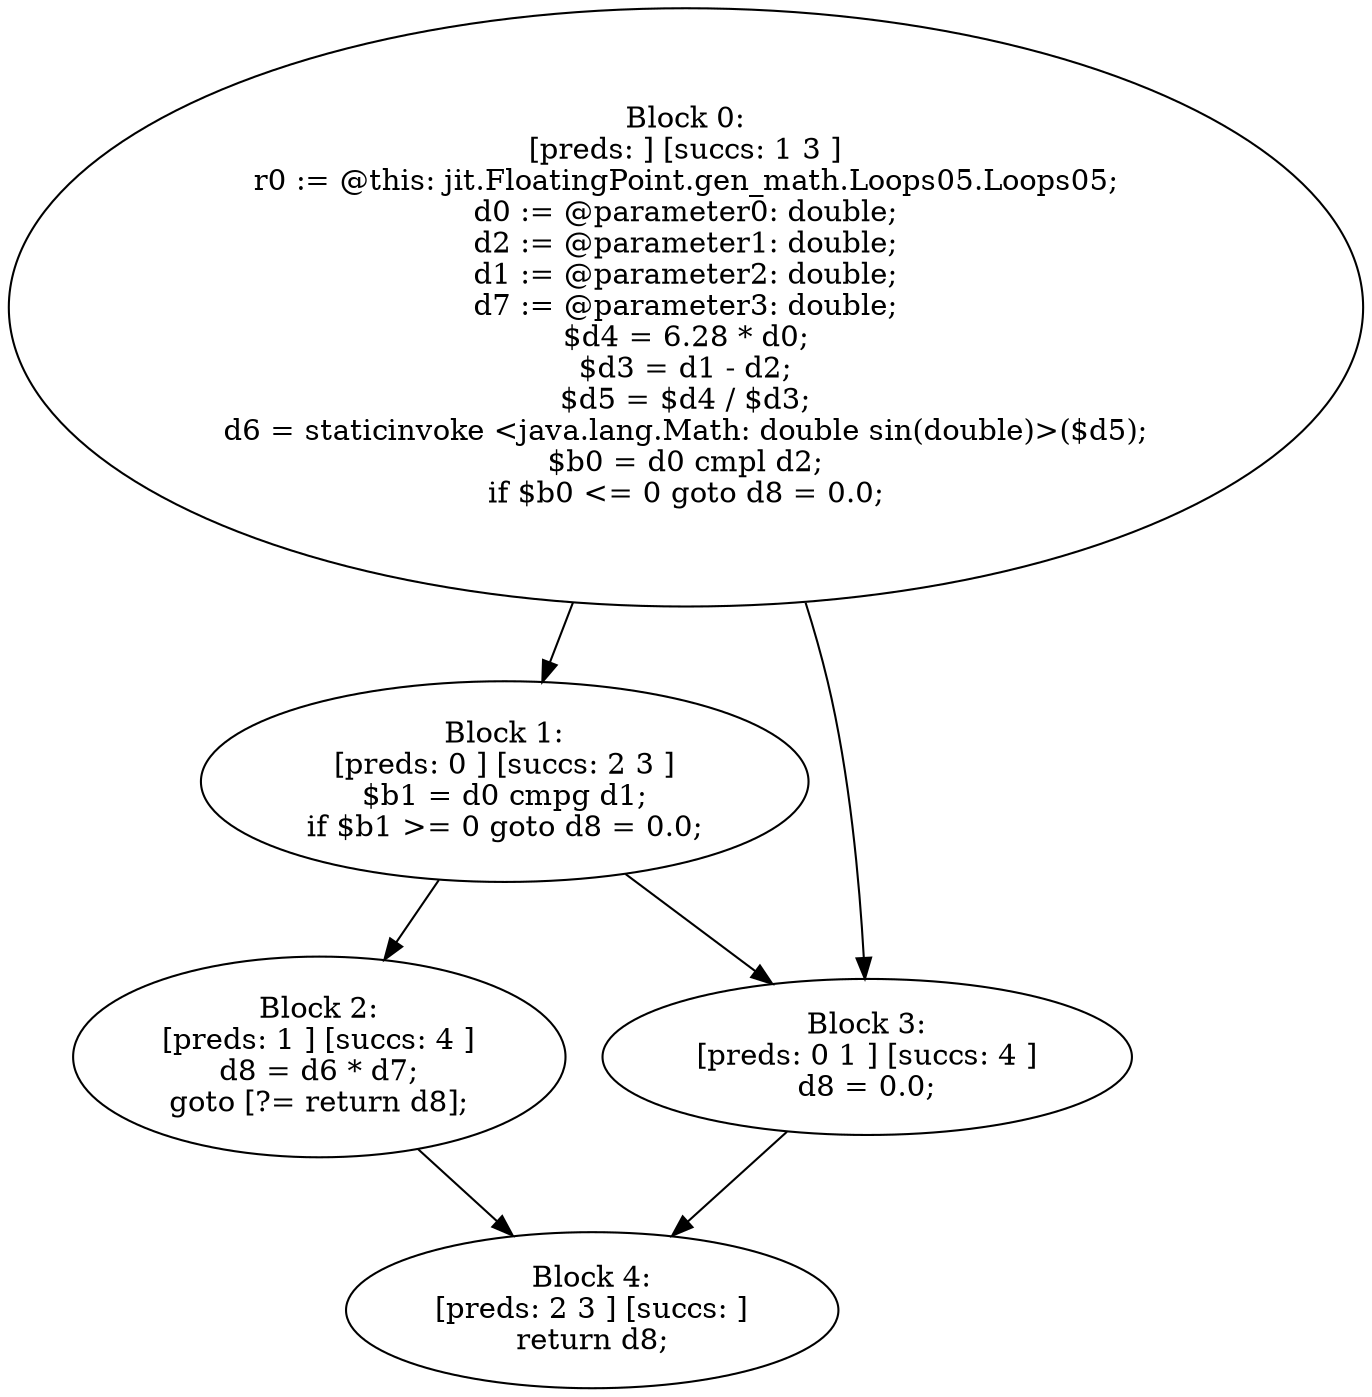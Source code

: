digraph "unitGraph" {
    "Block 0:
[preds: ] [succs: 1 3 ]
r0 := @this: jit.FloatingPoint.gen_math.Loops05.Loops05;
d0 := @parameter0: double;
d2 := @parameter1: double;
d1 := @parameter2: double;
d7 := @parameter3: double;
$d4 = 6.28 * d0;
$d3 = d1 - d2;
$d5 = $d4 / $d3;
d6 = staticinvoke <java.lang.Math: double sin(double)>($d5);
$b0 = d0 cmpl d2;
if $b0 <= 0 goto d8 = 0.0;
"
    "Block 1:
[preds: 0 ] [succs: 2 3 ]
$b1 = d0 cmpg d1;
if $b1 >= 0 goto d8 = 0.0;
"
    "Block 2:
[preds: 1 ] [succs: 4 ]
d8 = d6 * d7;
goto [?= return d8];
"
    "Block 3:
[preds: 0 1 ] [succs: 4 ]
d8 = 0.0;
"
    "Block 4:
[preds: 2 3 ] [succs: ]
return d8;
"
    "Block 0:
[preds: ] [succs: 1 3 ]
r0 := @this: jit.FloatingPoint.gen_math.Loops05.Loops05;
d0 := @parameter0: double;
d2 := @parameter1: double;
d1 := @parameter2: double;
d7 := @parameter3: double;
$d4 = 6.28 * d0;
$d3 = d1 - d2;
$d5 = $d4 / $d3;
d6 = staticinvoke <java.lang.Math: double sin(double)>($d5);
$b0 = d0 cmpl d2;
if $b0 <= 0 goto d8 = 0.0;
"->"Block 1:
[preds: 0 ] [succs: 2 3 ]
$b1 = d0 cmpg d1;
if $b1 >= 0 goto d8 = 0.0;
";
    "Block 0:
[preds: ] [succs: 1 3 ]
r0 := @this: jit.FloatingPoint.gen_math.Loops05.Loops05;
d0 := @parameter0: double;
d2 := @parameter1: double;
d1 := @parameter2: double;
d7 := @parameter3: double;
$d4 = 6.28 * d0;
$d3 = d1 - d2;
$d5 = $d4 / $d3;
d6 = staticinvoke <java.lang.Math: double sin(double)>($d5);
$b0 = d0 cmpl d2;
if $b0 <= 0 goto d8 = 0.0;
"->"Block 3:
[preds: 0 1 ] [succs: 4 ]
d8 = 0.0;
";
    "Block 1:
[preds: 0 ] [succs: 2 3 ]
$b1 = d0 cmpg d1;
if $b1 >= 0 goto d8 = 0.0;
"->"Block 2:
[preds: 1 ] [succs: 4 ]
d8 = d6 * d7;
goto [?= return d8];
";
    "Block 1:
[preds: 0 ] [succs: 2 3 ]
$b1 = d0 cmpg d1;
if $b1 >= 0 goto d8 = 0.0;
"->"Block 3:
[preds: 0 1 ] [succs: 4 ]
d8 = 0.0;
";
    "Block 2:
[preds: 1 ] [succs: 4 ]
d8 = d6 * d7;
goto [?= return d8];
"->"Block 4:
[preds: 2 3 ] [succs: ]
return d8;
";
    "Block 3:
[preds: 0 1 ] [succs: 4 ]
d8 = 0.0;
"->"Block 4:
[preds: 2 3 ] [succs: ]
return d8;
";
}
